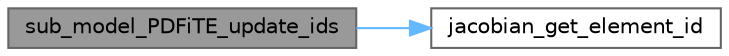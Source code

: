 digraph "sub_model_PDFiTE_update_ids"
{
 // LATEX_PDF_SIZE
  bgcolor="transparent";
  edge [fontname=Helvetica,fontsize=10,labelfontname=Helvetica,labelfontsize=10];
  node [fontname=Helvetica,fontsize=10,shape=box,height=0.2,width=0.4];
  rankdir="LR";
  Node1 [label="sub_model_PDFiTE_update_ids",height=0.2,width=0.4,color="gray40", fillcolor="grey60", style="filled", fontcolor="black",tooltip="Update the time derivative and Jacbobian array indices."];
  Node1 -> Node2 [color="steelblue1",style="solid"];
  Node2 [label="jacobian_get_element_id",height=0.2,width=0.4,color="grey40", fillcolor="white", style="filled",URL="$_jacobian_8c.html#a7b43d5884ec62826389d6d739b7f25eb",tooltip="Get an element id in the Jacobian data arrays."];
}
